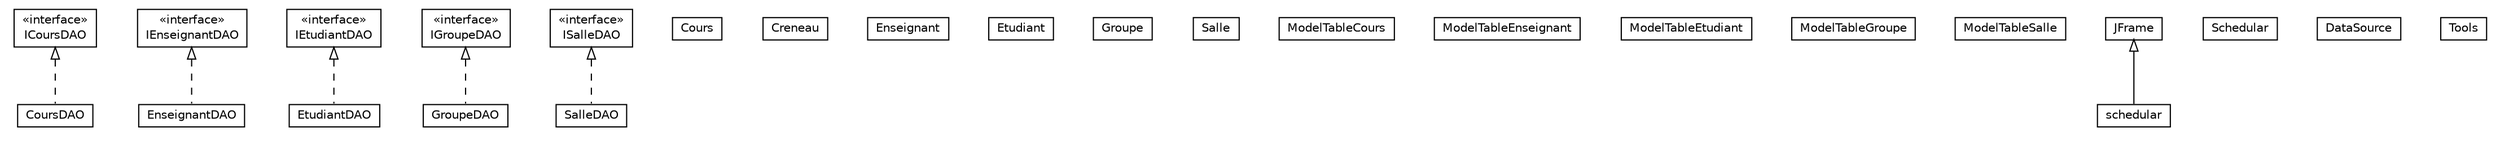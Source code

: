 #!/usr/local/bin/dot
#
# Class diagram 
# Generated by UMLGraph version R5_7_2-3-gee82a7 (http://www.umlgraph.org/)
#

digraph G {
	edge [fontname="Helvetica",fontsize=10,labelfontname="Helvetica",labelfontsize=10];
	node [fontname="Helvetica",fontsize=10,shape=plaintext];
	nodesep=0.25;
	ranksep=0.5;
	// DAO.CoursDAO
	c0 [label=<<table title="DAO.CoursDAO" border="0" cellborder="1" cellspacing="0" cellpadding="2" port="p">
		<tr><td><table border="0" cellspacing="0" cellpadding="1">
<tr><td align="center" balign="center"> CoursDAO </td></tr>
		</table></td></tr>
		</table>>, URL="null", fontname="Helvetica", fontcolor="black", fontsize=10.0];
	// DAO.EnseignantDAO
	c1 [label=<<table title="DAO.EnseignantDAO" border="0" cellborder="1" cellspacing="0" cellpadding="2" port="p">
		<tr><td><table border="0" cellspacing="0" cellpadding="1">
<tr><td align="center" balign="center"> EnseignantDAO </td></tr>
		</table></td></tr>
		</table>>, URL="null", fontname="Helvetica", fontcolor="black", fontsize=10.0];
	// DAO.EtudiantDAO
	c2 [label=<<table title="DAO.EtudiantDAO" border="0" cellborder="1" cellspacing="0" cellpadding="2" port="p">
		<tr><td><table border="0" cellspacing="0" cellpadding="1">
<tr><td align="center" balign="center"> EtudiantDAO </td></tr>
		</table></td></tr>
		</table>>, URL="null", fontname="Helvetica", fontcolor="black", fontsize=10.0];
	// DAO.GroupeDAO
	c3 [label=<<table title="DAO.GroupeDAO" border="0" cellborder="1" cellspacing="0" cellpadding="2" port="p">
		<tr><td><table border="0" cellspacing="0" cellpadding="1">
<tr><td align="center" balign="center"> GroupeDAO </td></tr>
		</table></td></tr>
		</table>>, URL="null", fontname="Helvetica", fontcolor="black", fontsize=10.0];
	// DAO.SalleDAO
	c4 [label=<<table title="DAO.SalleDAO" border="0" cellborder="1" cellspacing="0" cellpadding="2" port="p">
		<tr><td><table border="0" cellspacing="0" cellpadding="1">
<tr><td align="center" balign="center"> SalleDAO </td></tr>
		</table></td></tr>
		</table>>, URL="null", fontname="Helvetica", fontcolor="black", fontsize=10.0];
	// Entities.Cours
	c5 [label=<<table title="Entities.Cours" border="0" cellborder="1" cellspacing="0" cellpadding="2" port="p">
		<tr><td><table border="0" cellspacing="0" cellpadding="1">
<tr><td align="center" balign="center"> Cours </td></tr>
		</table></td></tr>
		</table>>, URL="null", fontname="Helvetica", fontcolor="black", fontsize=10.0];
	// Entities.Creneau
	c6 [label=<<table title="Entities.Creneau" border="0" cellborder="1" cellspacing="0" cellpadding="2" port="p">
		<tr><td><table border="0" cellspacing="0" cellpadding="1">
<tr><td align="center" balign="center"> Creneau </td></tr>
		</table></td></tr>
		</table>>, URL="null", fontname="Helvetica", fontcolor="black", fontsize=10.0];
	// Entities.Enseignant
	c7 [label=<<table title="Entities.Enseignant" border="0" cellborder="1" cellspacing="0" cellpadding="2" port="p">
		<tr><td><table border="0" cellspacing="0" cellpadding="1">
<tr><td align="center" balign="center"> Enseignant </td></tr>
		</table></td></tr>
		</table>>, URL="null", fontname="Helvetica", fontcolor="black", fontsize=10.0];
	// Entities.Etudiant
	c8 [label=<<table title="Entities.Etudiant" border="0" cellborder="1" cellspacing="0" cellpadding="2" port="p">
		<tr><td><table border="0" cellspacing="0" cellpadding="1">
<tr><td align="center" balign="center"> Etudiant </td></tr>
		</table></td></tr>
		</table>>, URL="null", fontname="Helvetica", fontcolor="black", fontsize=10.0];
	// Entities.Groupe
	c9 [label=<<table title="Entities.Groupe" border="0" cellborder="1" cellspacing="0" cellpadding="2" port="p">
		<tr><td><table border="0" cellspacing="0" cellpadding="1">
<tr><td align="center" balign="center"> Groupe </td></tr>
		</table></td></tr>
		</table>>, URL="null", fontname="Helvetica", fontcolor="black", fontsize=10.0];
	// Entities.Salle
	c10 [label=<<table title="Entities.Salle" border="0" cellborder="1" cellspacing="0" cellpadding="2" port="p">
		<tr><td><table border="0" cellspacing="0" cellpadding="1">
<tr><td align="center" balign="center"> Salle </td></tr>
		</table></td></tr>
		</table>>, URL="null", fontname="Helvetica", fontcolor="black", fontsize=10.0];
	// GUI.ModelTableCours
	c11 [label=<<table title="GUI.ModelTableCours" border="0" cellborder="1" cellspacing="0" cellpadding="2" port="p">
		<tr><td><table border="0" cellspacing="0" cellpadding="1">
<tr><td align="center" balign="center"> ModelTableCours </td></tr>
		</table></td></tr>
		</table>>, URL="null", fontname="Helvetica", fontcolor="black", fontsize=10.0];
	// GUI.ModelTableEnseignant
	c12 [label=<<table title="GUI.ModelTableEnseignant" border="0" cellborder="1" cellspacing="0" cellpadding="2" port="p">
		<tr><td><table border="0" cellspacing="0" cellpadding="1">
<tr><td align="center" balign="center"> ModelTableEnseignant </td></tr>
		</table></td></tr>
		</table>>, URL="null", fontname="Helvetica", fontcolor="black", fontsize=10.0];
	// GUI.ModelTableEtudiant
	c13 [label=<<table title="GUI.ModelTableEtudiant" border="0" cellborder="1" cellspacing="0" cellpadding="2" port="p">
		<tr><td><table border="0" cellspacing="0" cellpadding="1">
<tr><td align="center" balign="center"> ModelTableEtudiant </td></tr>
		</table></td></tr>
		</table>>, URL="null", fontname="Helvetica", fontcolor="black", fontsize=10.0];
	// GUI.ModelTableGroupe
	c14 [label=<<table title="GUI.ModelTableGroupe" border="0" cellborder="1" cellspacing="0" cellpadding="2" port="p">
		<tr><td><table border="0" cellspacing="0" cellpadding="1">
<tr><td align="center" balign="center"> ModelTableGroupe </td></tr>
		</table></td></tr>
		</table>>, URL="null", fontname="Helvetica", fontcolor="black", fontsize=10.0];
	// GUI.ModelTableSalle
	c15 [label=<<table title="GUI.ModelTableSalle" border="0" cellborder="1" cellspacing="0" cellpadding="2" port="p">
		<tr><td><table border="0" cellspacing="0" cellpadding="1">
<tr><td align="center" balign="center"> ModelTableSalle </td></tr>
		</table></td></tr>
		</table>>, URL="null", fontname="Helvetica", fontcolor="black", fontsize=10.0];
	// GUI.schedular
	c16 [label=<<table title="GUI.schedular" border="0" cellborder="1" cellspacing="0" cellpadding="2" port="p">
		<tr><td><table border="0" cellspacing="0" cellpadding="1">
<tr><td align="center" balign="center"> schedular </td></tr>
		</table></td></tr>
		</table>>, URL="null", fontname="Helvetica", fontcolor="black", fontsize=10.0];
	// Interfaces.ICoursDAO
	c17 [label=<<table title="Interfaces.ICoursDAO" border="0" cellborder="1" cellspacing="0" cellpadding="2" port="p">
		<tr><td><table border="0" cellspacing="0" cellpadding="1">
<tr><td align="center" balign="center"> &#171;interface&#187; </td></tr>
<tr><td align="center" balign="center"> ICoursDAO </td></tr>
		</table></td></tr>
		</table>>, URL="null", fontname="Helvetica", fontcolor="black", fontsize=10.0];
	// Interfaces.IEnseignantDAO
	c18 [label=<<table title="Interfaces.IEnseignantDAO" border="0" cellborder="1" cellspacing="0" cellpadding="2" port="p">
		<tr><td><table border="0" cellspacing="0" cellpadding="1">
<tr><td align="center" balign="center"> &#171;interface&#187; </td></tr>
<tr><td align="center" balign="center"> IEnseignantDAO </td></tr>
		</table></td></tr>
		</table>>, URL="null", fontname="Helvetica", fontcolor="black", fontsize=10.0];
	// Interfaces.IEtudiantDAO
	c19 [label=<<table title="Interfaces.IEtudiantDAO" border="0" cellborder="1" cellspacing="0" cellpadding="2" port="p">
		<tr><td><table border="0" cellspacing="0" cellpadding="1">
<tr><td align="center" balign="center"> &#171;interface&#187; </td></tr>
<tr><td align="center" balign="center"> IEtudiantDAO </td></tr>
		</table></td></tr>
		</table>>, URL="null", fontname="Helvetica", fontcolor="black", fontsize=10.0];
	// Interfaces.IGroupeDAO
	c20 [label=<<table title="Interfaces.IGroupeDAO" border="0" cellborder="1" cellspacing="0" cellpadding="2" port="p">
		<tr><td><table border="0" cellspacing="0" cellpadding="1">
<tr><td align="center" balign="center"> &#171;interface&#187; </td></tr>
<tr><td align="center" balign="center"> IGroupeDAO </td></tr>
		</table></td></tr>
		</table>>, URL="null", fontname="Helvetica", fontcolor="black", fontsize=10.0];
	// Interfaces.ISalleDAO
	c21 [label=<<table title="Interfaces.ISalleDAO" border="0" cellborder="1" cellspacing="0" cellpadding="2" port="p">
		<tr><td><table border="0" cellspacing="0" cellpadding="1">
<tr><td align="center" balign="center"> &#171;interface&#187; </td></tr>
<tr><td align="center" balign="center"> ISalleDAO </td></tr>
		</table></td></tr>
		</table>>, URL="null", fontname="Helvetica", fontcolor="black", fontsize=10.0];
	// schedular.Schedular
	c22 [label=<<table title="schedular.Schedular" border="0" cellborder="1" cellspacing="0" cellpadding="2" port="p">
		<tr><td><table border="0" cellspacing="0" cellpadding="1">
<tr><td align="center" balign="center"> Schedular </td></tr>
		</table></td></tr>
		</table>>, URL="null", fontname="Helvetica", fontcolor="black", fontsize=10.0];
	// Utils.DataSource
	c23 [label=<<table title="Utils.DataSource" border="0" cellborder="1" cellspacing="0" cellpadding="2" port="p">
		<tr><td><table border="0" cellspacing="0" cellpadding="1">
<tr><td align="center" balign="center"> DataSource </td></tr>
		</table></td></tr>
		</table>>, URL="null", fontname="Helvetica", fontcolor="black", fontsize=10.0];
	// Utils.Tools
	c24 [label=<<table title="Utils.Tools" border="0" cellborder="1" cellspacing="0" cellpadding="2" port="p">
		<tr><td><table border="0" cellspacing="0" cellpadding="1">
<tr><td align="center" balign="center"> Tools </td></tr>
		</table></td></tr>
		</table>>, URL="null", fontname="Helvetica", fontcolor="black", fontsize=10.0];
	//DAO.CoursDAO implements Interfaces.ICoursDAO
	c17:p -> c0:p [dir=back,arrowtail=empty,style=dashed];
	//DAO.EnseignantDAO implements Interfaces.IEnseignantDAO
	c18:p -> c1:p [dir=back,arrowtail=empty,style=dashed];
	//DAO.EtudiantDAO implements Interfaces.IEtudiantDAO
	c19:p -> c2:p [dir=back,arrowtail=empty,style=dashed];
	//DAO.GroupeDAO implements Interfaces.IGroupeDAO
	c20:p -> c3:p [dir=back,arrowtail=empty,style=dashed];
	//DAO.SalleDAO implements Interfaces.ISalleDAO
	c21:p -> c4:p [dir=back,arrowtail=empty,style=dashed];
	//GUI.schedular extends javax.swing.JFrame
	c25:p -> c16:p [dir=back,arrowtail=empty];
	// javax.swing.JFrame
	c25 [label=<<table title="javax.swing.JFrame" border="0" cellborder="1" cellspacing="0" cellpadding="2" port="p" href="http://java.sun.com/j2se/1.4.2/docs/api/javax/swing/JFrame.html">
		<tr><td><table border="0" cellspacing="0" cellpadding="1">
<tr><td align="center" balign="center"> JFrame </td></tr>
		</table></td></tr>
		</table>>, URL="http://java.sun.com/j2se/1.4.2/docs/api/javax/swing/JFrame.html", fontname="Helvetica", fontcolor="black", fontsize=10.0];
}

